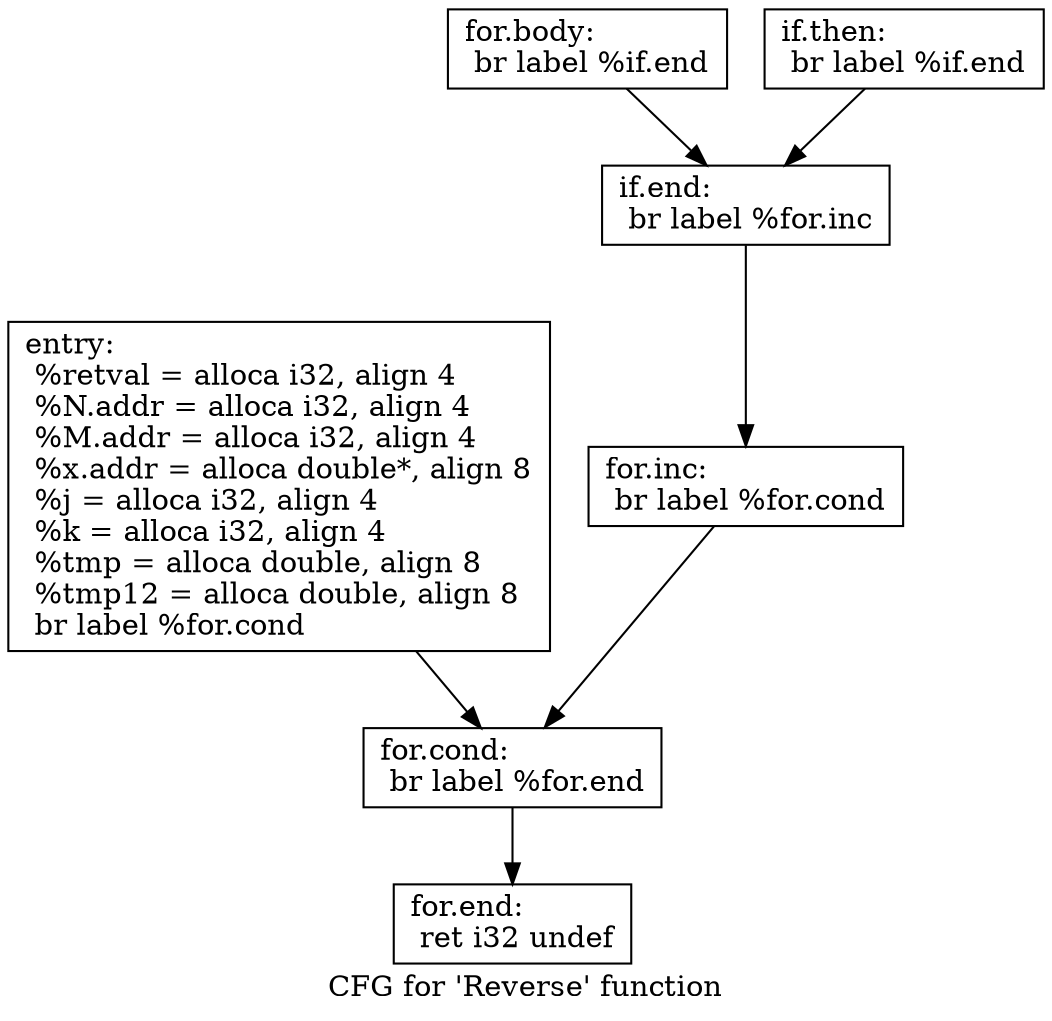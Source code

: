digraph "CFG for 'Reverse' function" {
	label="CFG for 'Reverse' function";

	Node0x5ddd6e0 [shape=record,label="{entry:\l  %retval = alloca i32, align 4\l  %N.addr = alloca i32, align 4\l  %M.addr = alloca i32, align 4\l  %x.addr = alloca double*, align 8\l  %j = alloca i32, align 4\l  %k = alloca i32, align 4\l  %tmp = alloca double, align 8\l  %tmp12 = alloca double, align 8\l  br label %for.cond\l}"];
	Node0x5ddd6e0 -> Node0x5ddd730;
	Node0x5ddd730 [shape=record,label="{for.cond:                                         \l  br label %for.end\l}"];
	Node0x5ddd730 -> Node0x5ddd8c0;
	Node0x5ddd780 [shape=record,label="{for.body:                                         \l  br label %if.end\l}"];
	Node0x5ddd780 -> Node0x5ddd820;
	Node0x5ddd7d0 [shape=record,label="{if.then:                                          \l  br label %if.end\l}"];
	Node0x5ddd7d0 -> Node0x5ddd820;
	Node0x5ddd820 [shape=record,label="{if.end:                                           \l  br label %for.inc\l}"];
	Node0x5ddd820 -> Node0x5ddd870;
	Node0x5ddd870 [shape=record,label="{for.inc:                                          \l  br label %for.cond\l}"];
	Node0x5ddd870 -> Node0x5ddd730;
	Node0x5ddd8c0 [shape=record,label="{for.end:                                          \l  ret i32 undef\l}"];
}
